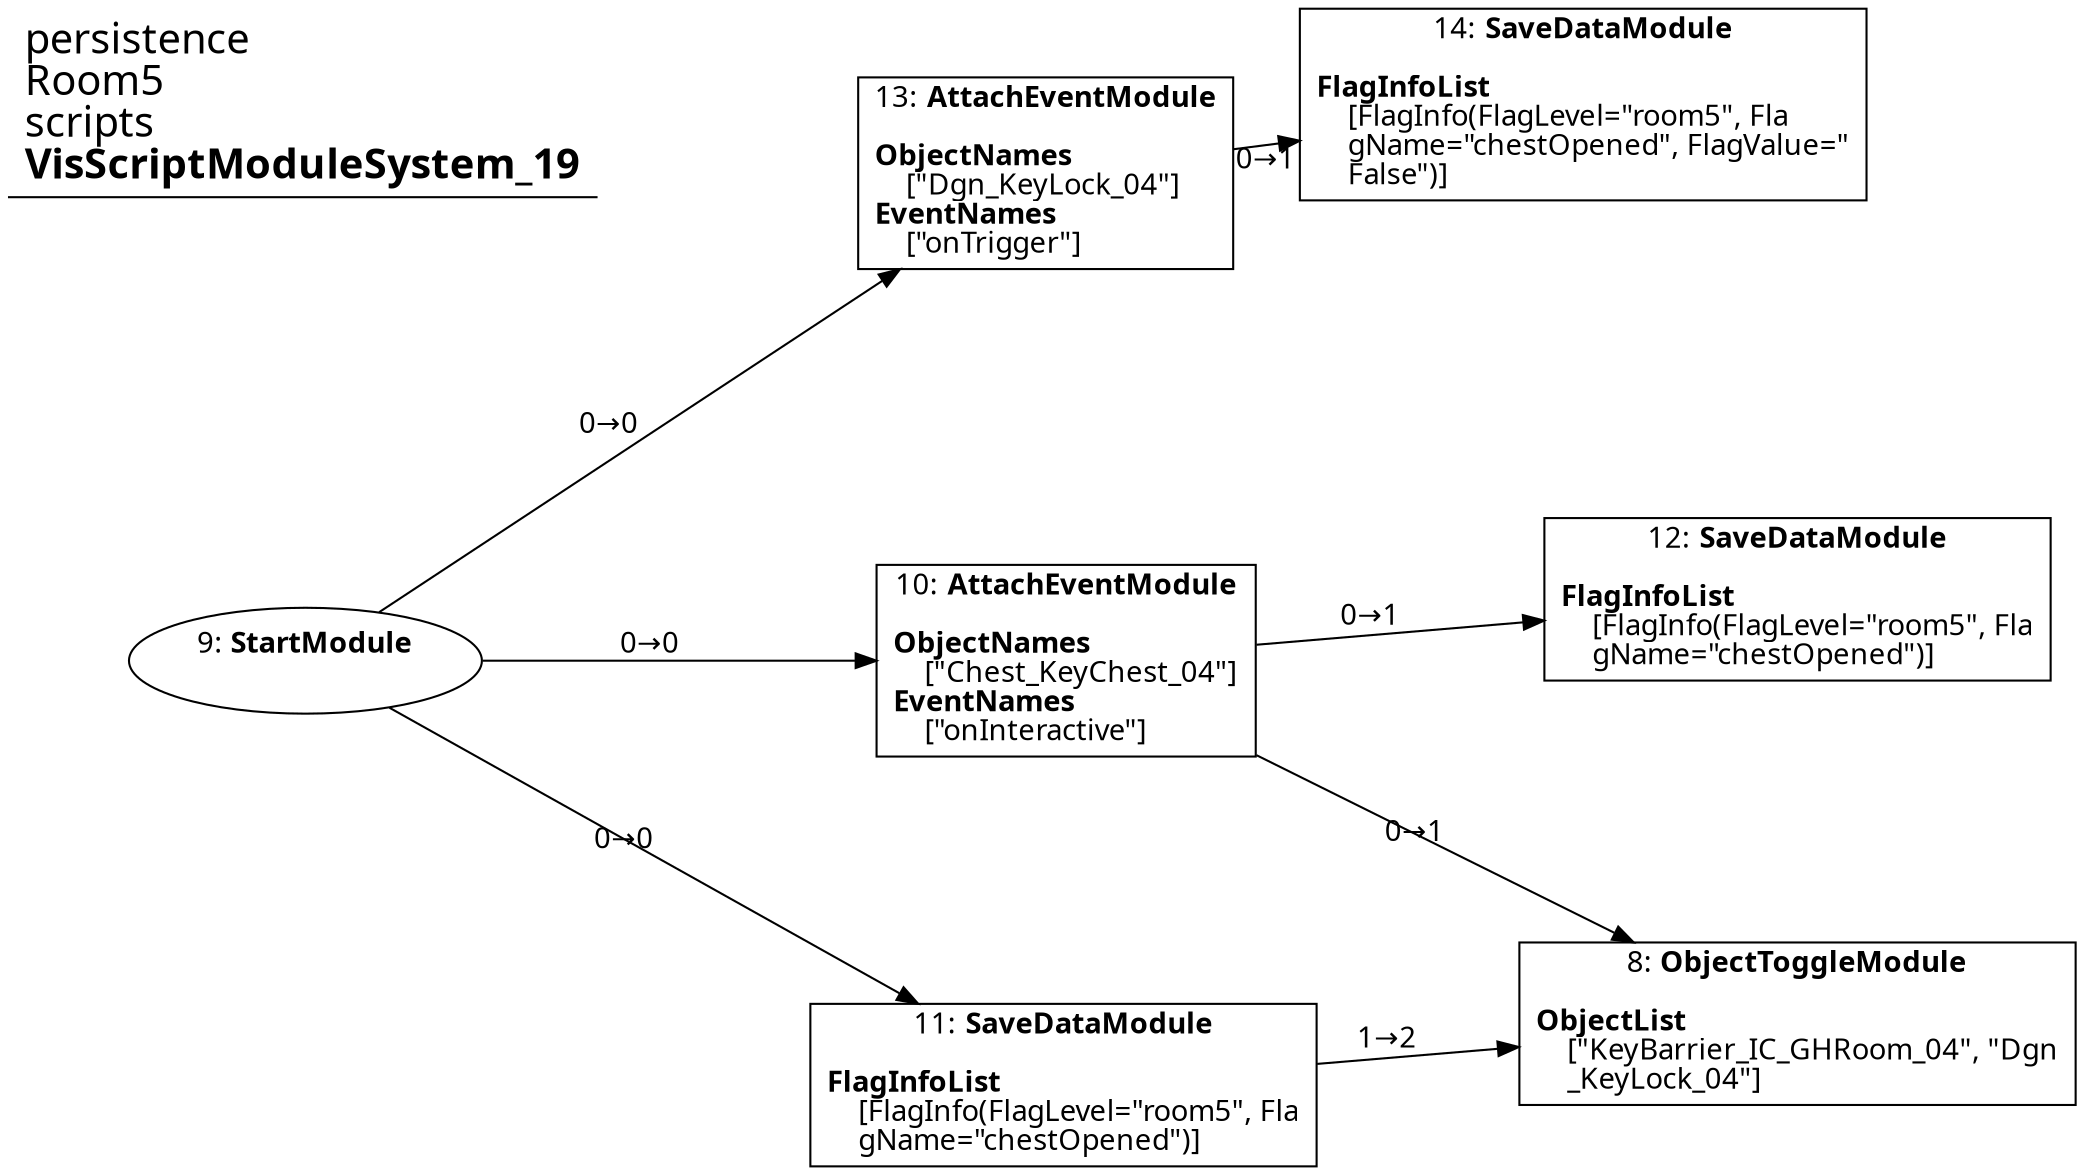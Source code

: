 digraph {
    layout = fdp;
    overlap = prism;
    sep = "+16";
    splines = spline;

    node [ shape = box ];

    graph [ fontname = "Segoe UI" ];
    node [ fontname = "Segoe UI" ];
    edge [ fontname = "Segoe UI" ];

    8 [ label = <8: <b>ObjectToggleModule</b><br/><br/><b>ObjectList</b><br align="left"/>    [&quot;KeyBarrier_IC_GHRoom_04&quot;, &quot;Dgn<br align="left"/>    _KeyLock_04&quot;]<br align="left"/>> ];
    8 [ pos = "-0.527,-0.42100003!" ];

    9 [ label = <9: <b>StartModule</b><br/><br/>> ];
    9 [ shape = oval ]
    9 [ pos = "-1.0860001,-0.28500003!" ];
    9 -> 10 [ label = "0→0" ];
    9 -> 11 [ label = "0→0" ];
    9 -> 13 [ label = "0→0" ];

    10 [ label = <10: <b>AttachEventModule</b><br/><br/><b>ObjectNames</b><br align="left"/>    [&quot;Chest_KeyChest_04&quot;]<br align="left"/><b>EventNames</b><br align="left"/>    [&quot;onInteractive&quot;]<br align="left"/>> ];
    10 [ pos = "-0.80100006,-0.28500003!" ];
    10 -> 12 [ label = "0→1" ];
    10 -> 8 [ label = "0→1" ];

    11 [ label = <11: <b>SaveDataModule</b><br/><br/><b>FlagInfoList</b><br align="left"/>    [FlagInfo(FlagLevel=&quot;room5&quot;, Fla<br align="left"/>    gName=&quot;chestOpened&quot;)]<br align="left"/>> ];
    11 [ pos = "-0.80200005,-0.44400004!" ];
    11 -> 8 [ label = "1→2" ];

    12 [ label = <12: <b>SaveDataModule</b><br/><br/><b>FlagInfoList</b><br align="left"/>    [FlagInfo(FlagLevel=&quot;room5&quot;, Fla<br align="left"/>    gName=&quot;chestOpened&quot;)]<br align="left"/>> ];
    12 [ pos = "-0.527,-0.26200002!" ];

    13 [ label = <13: <b>AttachEventModule</b><br/><br/><b>ObjectNames</b><br align="left"/>    [&quot;Dgn_KeyLock_04&quot;]<br align="left"/><b>EventNames</b><br align="left"/>    [&quot;onTrigger&quot;]<br align="left"/>> ];
    13 [ pos = "-0.79800004,-0.101!" ];
    13 -> 14 [ label = "0→1" ];

    14 [ label = <14: <b>SaveDataModule</b><br/><br/><b>FlagInfoList</b><br align="left"/>    [FlagInfo(FlagLevel=&quot;room5&quot;, Fla<br align="left"/>    gName=&quot;chestOpened&quot;, FlagValue=&quot;<br align="left"/>    False&quot;)]<br align="left"/>> ];
    14 [ pos = "-0.61800003,-0.078!" ];

    title [ pos = "-1.087,-0.07700001!" ];
    title [ shape = underline ];
    title [ label = <<font point-size="20">persistence<br align="left"/>Room5<br align="left"/>scripts<br align="left"/><b>VisScriptModuleSystem_19</b><br align="left"/></font>> ];
}
